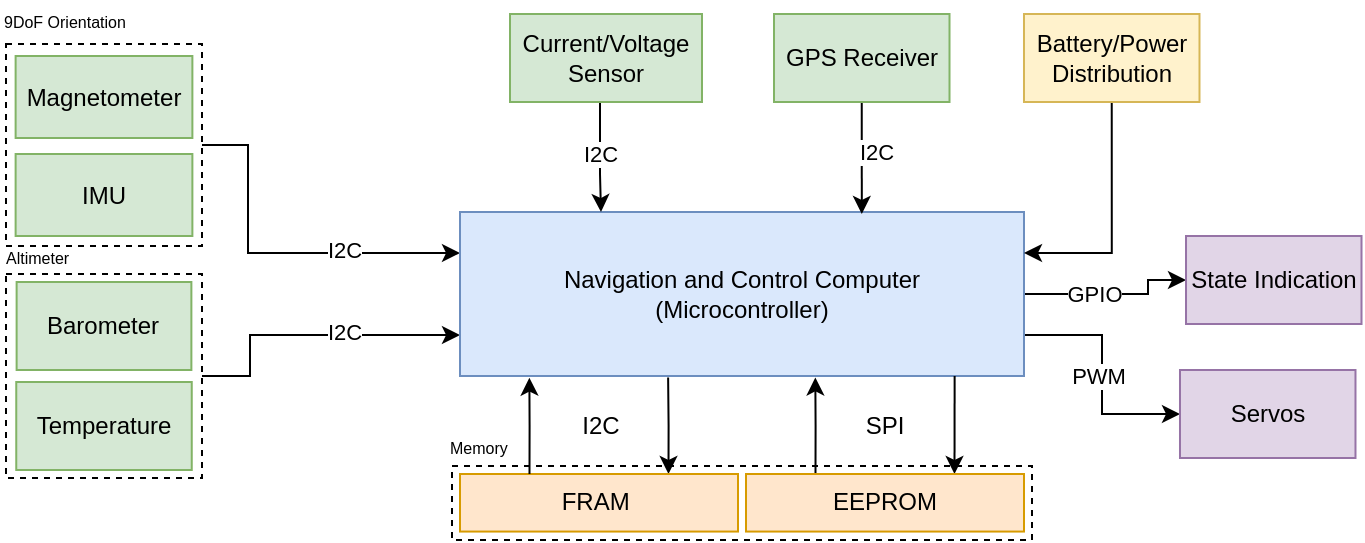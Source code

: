 <mxfile version="13.5.7" type="github">
  <diagram id="76Q4s4qqV5ZXUxcZRJFr" name="Page-1">
    <mxGraphModel dx="934" dy="481" grid="0" gridSize="10" guides="1" tooltips="1" connect="1" arrows="1" fold="1" page="1" pageScale="1" pageWidth="1169" pageHeight="827" math="0" shadow="0">
      <root>
        <mxCell id="0" />
        <mxCell id="1" parent="0" />
        <mxCell id="sHX7-P6BBiabdB0AWLeR-15" style="edgeStyle=orthogonalEdgeStyle;rounded=0;orthogonalLoop=1;jettySize=auto;html=1;exitX=1;exitY=0.5;exitDx=0;exitDy=0;entryX=0;entryY=0.75;entryDx=0;entryDy=0;" edge="1" parent="1" source="sHX7-P6BBiabdB0AWLeR-5" target="VAtZuYTsF3c0NlVxxPf--1">
          <mxGeometry relative="1" as="geometry">
            <Array as="points">
              <mxPoint x="387" y="451" />
              <mxPoint x="387" y="431" />
            </Array>
          </mxGeometry>
        </mxCell>
        <mxCell id="sHX7-P6BBiabdB0AWLeR-22" value="I2C" style="edgeLabel;html=1;align=center;verticalAlign=middle;resizable=0;points=[];" vertex="1" connectable="0" parent="sHX7-P6BBiabdB0AWLeR-15">
          <mxGeometry x="-0.008" y="2" relative="1" as="geometry">
            <mxPoint x="17" as="offset" />
          </mxGeometry>
        </mxCell>
        <mxCell id="sHX7-P6BBiabdB0AWLeR-5" value="" style="rounded=0;whiteSpace=wrap;html=1;fillColor=none;dashed=1;" vertex="1" parent="1">
          <mxGeometry x="265" y="400" width="98" height="102" as="geometry" />
        </mxCell>
        <mxCell id="sHX7-P6BBiabdB0AWLeR-16" style="edgeStyle=orthogonalEdgeStyle;rounded=0;orthogonalLoop=1;jettySize=auto;html=1;exitX=1;exitY=0.5;exitDx=0;exitDy=0;entryX=0;entryY=0.25;entryDx=0;entryDy=0;" edge="1" parent="1" source="sHX7-P6BBiabdB0AWLeR-3" target="VAtZuYTsF3c0NlVxxPf--1">
          <mxGeometry relative="1" as="geometry">
            <Array as="points">
              <mxPoint x="386" y="335" />
              <mxPoint x="386" y="389" />
            </Array>
          </mxGeometry>
        </mxCell>
        <mxCell id="sHX7-P6BBiabdB0AWLeR-17" value="I2C" style="edgeLabel;html=1;align=center;verticalAlign=middle;resizable=0;points=[];" vertex="1" connectable="0" parent="sHX7-P6BBiabdB0AWLeR-16">
          <mxGeometry x="0.271" y="2" relative="1" as="geometry">
            <mxPoint x="8.45" y="0.51" as="offset" />
          </mxGeometry>
        </mxCell>
        <mxCell id="sHX7-P6BBiabdB0AWLeR-3" value="" style="rounded=0;whiteSpace=wrap;html=1;fillColor=none;dashed=1;" vertex="1" parent="1">
          <mxGeometry x="265" y="285" width="98" height="101" as="geometry" />
        </mxCell>
        <mxCell id="sHX7-P6BBiabdB0AWLeR-49" style="edgeStyle=orthogonalEdgeStyle;rounded=0;orthogonalLoop=1;jettySize=auto;html=1;exitX=1;exitY=0.5;exitDx=0;exitDy=0;entryX=0;entryY=0.5;entryDx=0;entryDy=0;startArrow=none;startFill=0;endArrow=classic;endFill=1;" edge="1" parent="1" source="VAtZuYTsF3c0NlVxxPf--1" target="sHX7-P6BBiabdB0AWLeR-45">
          <mxGeometry relative="1" as="geometry">
            <Array as="points">
              <mxPoint x="836" y="410" />
              <mxPoint x="836" y="403" />
            </Array>
          </mxGeometry>
        </mxCell>
        <mxCell id="sHX7-P6BBiabdB0AWLeR-53" value="GPIO" style="edgeLabel;html=1;align=center;verticalAlign=middle;resizable=0;points=[];" vertex="1" connectable="0" parent="sHX7-P6BBiabdB0AWLeR-49">
          <mxGeometry x="-0.74" y="-1" relative="1" as="geometry">
            <mxPoint x="23.52" y="-1.01" as="offset" />
          </mxGeometry>
        </mxCell>
        <mxCell id="sHX7-P6BBiabdB0AWLeR-51" style="edgeStyle=orthogonalEdgeStyle;rounded=0;orthogonalLoop=1;jettySize=auto;html=1;exitX=1;exitY=0.75;exitDx=0;exitDy=0;entryX=0;entryY=0.5;entryDx=0;entryDy=0;startArrow=none;startFill=0;endArrow=classic;endFill=1;" edge="1" parent="1" source="VAtZuYTsF3c0NlVxxPf--1" target="sHX7-P6BBiabdB0AWLeR-50">
          <mxGeometry relative="1" as="geometry" />
        </mxCell>
        <mxCell id="sHX7-P6BBiabdB0AWLeR-52" value="PWM" style="edgeLabel;html=1;align=center;verticalAlign=middle;resizable=0;points=[];" vertex="1" connectable="0" parent="sHX7-P6BBiabdB0AWLeR-51">
          <mxGeometry x="-0.35" y="-11" relative="1" as="geometry">
            <mxPoint x="-0.93" y="9.48" as="offset" />
          </mxGeometry>
        </mxCell>
        <mxCell id="VAtZuYTsF3c0NlVxxPf--1" value="Navigation and Control Computer&lt;br&gt;(Microcontroller)" style="rounded=0;whiteSpace=wrap;html=1;fillColor=#dae8fc;strokeColor=#6c8ebf;" parent="1" vertex="1">
          <mxGeometry x="492" y="369" width="282" height="82" as="geometry" />
        </mxCell>
        <mxCell id="VAtZuYTsF3c0NlVxxPf--2" value="IMU" style="rounded=0;whiteSpace=wrap;html=1;fillColor=#d5e8d4;strokeColor=#82b366;" parent="1" vertex="1">
          <mxGeometry x="269.81" y="340" width="88.38" height="41" as="geometry" />
        </mxCell>
        <mxCell id="VAtZuYTsF3c0NlVxxPf--4" value="Barometer" style="rounded=0;whiteSpace=wrap;html=1;fillColor=#d5e8d4;strokeColor=#82b366;" parent="1" vertex="1">
          <mxGeometry x="270.31" y="404" width="87.38" height="44" as="geometry" />
        </mxCell>
        <mxCell id="VAtZuYTsF3c0NlVxxPf--7" value="Temperature" style="rounded=0;whiteSpace=wrap;html=1;fillColor=#d5e8d4;strokeColor=#82b366;" parent="1" vertex="1">
          <mxGeometry x="270.125" y="454" width="87.75" height="44" as="geometry" />
        </mxCell>
        <mxCell id="sHX7-P6BBiabdB0AWLeR-2" value="Magnetometer" style="rounded=0;whiteSpace=wrap;html=1;fillColor=#d5e8d4;strokeColor=#82b366;" vertex="1" parent="1">
          <mxGeometry x="269.81" y="291" width="88.38" height="41" as="geometry" />
        </mxCell>
        <mxCell id="sHX7-P6BBiabdB0AWLeR-4" value="&lt;font style=&quot;font-size: 8px&quot;&gt;9DoF Orientation&lt;/font&gt;" style="text;html=1;align=left;verticalAlign=middle;resizable=0;points=[];autosize=1;" vertex="1" parent="1">
          <mxGeometry x="262" y="263" width="71" height="20" as="geometry" />
        </mxCell>
        <mxCell id="sHX7-P6BBiabdB0AWLeR-6" value="&lt;font style=&quot;font-size: 8px&quot;&gt;Altimeter&lt;/font&gt;" style="text;html=1;align=left;verticalAlign=middle;resizable=0;points=[];autosize=1;" vertex="1" parent="1">
          <mxGeometry x="263" y="381" width="42" height="20" as="geometry" />
        </mxCell>
        <mxCell id="sHX7-P6BBiabdB0AWLeR-8" style="edgeStyle=orthogonalEdgeStyle;rounded=0;orthogonalLoop=1;jettySize=auto;html=1;exitX=0.5;exitY=1;exitDx=0;exitDy=0;" edge="1" parent="1" source="sHX7-P6BBiabdB0AWLeR-7">
          <mxGeometry relative="1" as="geometry">
            <mxPoint x="693" y="370" as="targetPoint" />
            <Array as="points">
              <mxPoint x="693" y="370" />
            </Array>
          </mxGeometry>
        </mxCell>
        <mxCell id="sHX7-P6BBiabdB0AWLeR-55" value="I2C" style="edgeLabel;html=1;align=center;verticalAlign=middle;resizable=0;points=[];" vertex="1" connectable="0" parent="sHX7-P6BBiabdB0AWLeR-8">
          <mxGeometry x="1" y="21" relative="1" as="geometry">
            <mxPoint x="6.79" y="-10.17" as="offset" />
          </mxGeometry>
        </mxCell>
        <mxCell id="sHX7-P6BBiabdB0AWLeR-7" value="GPS Receiver" style="rounded=0;whiteSpace=wrap;html=1;fillColor=#d5e8d4;strokeColor=#82b366;" vertex="1" parent="1">
          <mxGeometry x="649.005" y="270" width="87.75" height="44" as="geometry" />
        </mxCell>
        <mxCell id="sHX7-P6BBiabdB0AWLeR-11" style="edgeStyle=orthogonalEdgeStyle;rounded=0;orthogonalLoop=1;jettySize=auto;html=1;exitX=0.5;exitY=1;exitDx=0;exitDy=0;entryX=0.25;entryY=0;entryDx=0;entryDy=0;" edge="1" parent="1" source="sHX7-P6BBiabdB0AWLeR-10" target="VAtZuYTsF3c0NlVxxPf--1">
          <mxGeometry relative="1" as="geometry">
            <Array as="points">
              <mxPoint x="562" y="350" />
              <mxPoint x="562" y="350" />
            </Array>
          </mxGeometry>
        </mxCell>
        <mxCell id="sHX7-P6BBiabdB0AWLeR-56" value="I2C" style="edgeLabel;html=1;align=center;verticalAlign=middle;resizable=0;points=[];" vertex="1" connectable="0" parent="sHX7-P6BBiabdB0AWLeR-11">
          <mxGeometry x="-0.035" y="2" relative="1" as="geometry">
            <mxPoint x="-2.5" y="0.69" as="offset" />
          </mxGeometry>
        </mxCell>
        <mxCell id="sHX7-P6BBiabdB0AWLeR-10" value="Current/Voltage Sensor" style="rounded=0;whiteSpace=wrap;html=1;fillColor=#d5e8d4;strokeColor=#82b366;" vertex="1" parent="1">
          <mxGeometry x="517" y="270" width="96" height="44" as="geometry" />
        </mxCell>
        <mxCell id="sHX7-P6BBiabdB0AWLeR-28" style="edgeStyle=orthogonalEdgeStyle;rounded=0;orthogonalLoop=1;jettySize=auto;html=1;exitX=0.75;exitY=0;exitDx=0;exitDy=0;entryX=0.369;entryY=1.009;entryDx=0;entryDy=0;entryPerimeter=0;startArrow=classic;startFill=1;endArrow=none;endFill=0;" edge="1" parent="1" source="sHX7-P6BBiabdB0AWLeR-18" target="VAtZuYTsF3c0NlVxxPf--1">
          <mxGeometry relative="1" as="geometry" />
        </mxCell>
        <mxCell id="sHX7-P6BBiabdB0AWLeR-30" style="edgeStyle=orthogonalEdgeStyle;rounded=0;orthogonalLoop=1;jettySize=auto;html=1;exitX=0.25;exitY=0;exitDx=0;exitDy=0;startArrow=none;startFill=0;endArrow=classic;endFill=1;entryX=0.63;entryY=1.009;entryDx=0;entryDy=0;entryPerimeter=0;" edge="1" parent="1" source="sHX7-P6BBiabdB0AWLeR-23" target="VAtZuYTsF3c0NlVxxPf--1">
          <mxGeometry relative="1" as="geometry" />
        </mxCell>
        <mxCell id="sHX7-P6BBiabdB0AWLeR-31" style="edgeStyle=orthogonalEdgeStyle;rounded=0;orthogonalLoop=1;jettySize=auto;html=1;exitX=0.75;exitY=0;exitDx=0;exitDy=0;entryX=0.877;entryY=1;entryDx=0;entryDy=0;entryPerimeter=0;startArrow=classic;startFill=1;endArrow=none;endFill=0;" edge="1" parent="1" source="sHX7-P6BBiabdB0AWLeR-23" target="VAtZuYTsF3c0NlVxxPf--1">
          <mxGeometry relative="1" as="geometry" />
        </mxCell>
        <mxCell id="sHX7-P6BBiabdB0AWLeR-35" value="&lt;font style=&quot;font-size: 8px&quot;&gt;Memory&lt;/font&gt;" style="text;html=1;align=left;verticalAlign=middle;resizable=0;points=[];autosize=1;" vertex="1" parent="1">
          <mxGeometry x="485" y="476" width="39" height="20" as="geometry" />
        </mxCell>
        <mxCell id="sHX7-P6BBiabdB0AWLeR-37" style="edgeStyle=orthogonalEdgeStyle;rounded=0;orthogonalLoop=1;jettySize=auto;html=1;exitX=0.5;exitY=1;exitDx=0;exitDy=0;entryX=1;entryY=0.25;entryDx=0;entryDy=0;startArrow=none;startFill=0;endArrow=classic;endFill=1;" edge="1" parent="1" source="sHX7-P6BBiabdB0AWLeR-36" target="VAtZuYTsF3c0NlVxxPf--1">
          <mxGeometry relative="1" as="geometry" />
        </mxCell>
        <mxCell id="sHX7-P6BBiabdB0AWLeR-36" value="Battery/Power Distribution" style="rounded=0;whiteSpace=wrap;html=1;fillColor=#fff2cc;strokeColor=#d6b656;" vertex="1" parent="1">
          <mxGeometry x="773.995" y="270" width="87.75" height="44" as="geometry" />
        </mxCell>
        <mxCell id="sHX7-P6BBiabdB0AWLeR-41" value="" style="group" vertex="1" connectable="0" parent="1">
          <mxGeometry x="488" y="496" width="290" height="37" as="geometry" />
        </mxCell>
        <mxCell id="sHX7-P6BBiabdB0AWLeR-33" value="" style="rounded=0;whiteSpace=wrap;html=1;fillColor=none;dashed=1;" vertex="1" parent="sHX7-P6BBiabdB0AWLeR-41">
          <mxGeometry width="290" height="37" as="geometry" />
        </mxCell>
        <mxCell id="sHX7-P6BBiabdB0AWLeR-18" value="FRAM&amp;nbsp;" style="rounded=0;whiteSpace=wrap;html=1;fillColor=#ffe6cc;strokeColor=#d79b00;" vertex="1" parent="sHX7-P6BBiabdB0AWLeR-41">
          <mxGeometry x="4" y="4" width="139" height="28.78" as="geometry" />
        </mxCell>
        <mxCell id="sHX7-P6BBiabdB0AWLeR-23" value="EEPROM" style="rounded=0;whiteSpace=wrap;html=1;fillColor=#ffe6cc;strokeColor=#d79b00;" vertex="1" parent="sHX7-P6BBiabdB0AWLeR-41">
          <mxGeometry x="147" y="4" width="139" height="28.78" as="geometry" />
        </mxCell>
        <mxCell id="sHX7-P6BBiabdB0AWLeR-42" style="edgeStyle=orthogonalEdgeStyle;rounded=0;orthogonalLoop=1;jettySize=auto;html=1;exitX=0.25;exitY=0;exitDx=0;exitDy=0;entryX=0.123;entryY=1.01;entryDx=0;entryDy=0;entryPerimeter=0;startArrow=none;startFill=0;endArrow=classic;endFill=1;" edge="1" parent="1" source="sHX7-P6BBiabdB0AWLeR-18" target="VAtZuYTsF3c0NlVxxPf--1">
          <mxGeometry relative="1" as="geometry" />
        </mxCell>
        <mxCell id="sHX7-P6BBiabdB0AWLeR-43" value="I2C" style="text;html=1;align=center;verticalAlign=middle;resizable=0;points=[];autosize=1;" vertex="1" parent="1">
          <mxGeometry x="547" y="467" width="29" height="18" as="geometry" />
        </mxCell>
        <mxCell id="sHX7-P6BBiabdB0AWLeR-44" value="SPI" style="text;html=1;align=center;verticalAlign=middle;resizable=0;points=[];autosize=1;" vertex="1" parent="1">
          <mxGeometry x="689" y="467" width="29" height="18" as="geometry" />
        </mxCell>
        <mxCell id="sHX7-P6BBiabdB0AWLeR-45" value="State Indication" style="rounded=0;whiteSpace=wrap;html=1;fillColor=#e1d5e7;strokeColor=#9673a6;" vertex="1" parent="1">
          <mxGeometry x="855.005" y="381" width="87.75" height="44" as="geometry" />
        </mxCell>
        <mxCell id="sHX7-P6BBiabdB0AWLeR-50" value="Servos" style="rounded=0;whiteSpace=wrap;html=1;fillColor=#e1d5e7;strokeColor=#9673a6;" vertex="1" parent="1">
          <mxGeometry x="851.995" y="448" width="87.75" height="44" as="geometry" />
        </mxCell>
      </root>
    </mxGraphModel>
  </diagram>
</mxfile>
